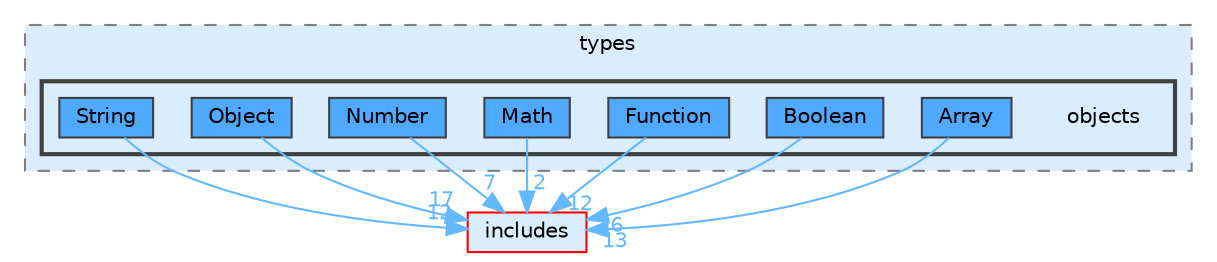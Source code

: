 digraph "lib/types/objects"
{
 // LATEX_PDF_SIZE
  bgcolor="transparent";
  edge [fontname=Helvetica,fontsize=10,labelfontname=Helvetica,labelfontsize=10];
  node [fontname=Helvetica,fontsize=10,shape=box,height=0.2,width=0.4];
  compound=true
  subgraph clusterdir_560694f03ee5bf1136d79e4f1ca1ca37 {
    graph [ bgcolor="#daedff", pencolor="grey50", label="types", fontname=Helvetica,fontsize=10 style="filled,dashed", URL="dir_560694f03ee5bf1136d79e4f1ca1ca37.html",tooltip=""]
  subgraph clusterdir_5cf2d1decf7560474321a2736fa1e755 {
    graph [ bgcolor="#daedff", pencolor="grey25", label="", fontname=Helvetica,fontsize=10 style="filled,bold", URL="dir_5cf2d1decf7560474321a2736fa1e755.html",tooltip=""]
    dir_5cf2d1decf7560474321a2736fa1e755 [shape=plaintext, label="objects"];
  dir_4ef2ccce8ced566b68ce2856cb7dbb5d [label="Array", fillcolor="#4ea9ff", color="grey25", style="filled", URL="dir_4ef2ccce8ced566b68ce2856cb7dbb5d.html",tooltip=""];
  dir_eced1a732f40892e12481ed700ce298c [label="Boolean", fillcolor="#4ea9ff", color="grey25", style="filled", URL="dir_eced1a732f40892e12481ed700ce298c.html",tooltip=""];
  dir_8e394419521e172f5df06492d0bbe20e [label="Function", fillcolor="#4ea9ff", color="grey25", style="filled", URL="dir_8e394419521e172f5df06492d0bbe20e.html",tooltip=""];
  dir_4b9d567d8506c00fa8231f42cd574560 [label="Math", fillcolor="#4ea9ff", color="grey25", style="filled", URL="dir_4b9d567d8506c00fa8231f42cd574560.html",tooltip=""];
  dir_f079aee3a6fd104e067379379838b280 [label="Number", fillcolor="#4ea9ff", color="grey25", style="filled", URL="dir_f079aee3a6fd104e067379379838b280.html",tooltip=""];
  dir_1fe854bcec9b56b8f4dc10d84ac4f9dd [label="Object", fillcolor="#4ea9ff", color="grey25", style="filled", URL="dir_1fe854bcec9b56b8f4dc10d84ac4f9dd.html",tooltip=""];
  dir_17a8ac0f0bc05fc8ceca40a3b30d1874 [label="String", fillcolor="#4ea9ff", color="grey25", style="filled", URL="dir_17a8ac0f0bc05fc8ceca40a3b30d1874.html",tooltip=""];
  }
  }
  dir_09e761304027c904456130627fd4dcf5 [label="includes", fillcolor="#daedff", color="red", style="filled", URL="dir_09e761304027c904456130627fd4dcf5.html",tooltip=""];
  dir_4ef2ccce8ced566b68ce2856cb7dbb5d->dir_09e761304027c904456130627fd4dcf5 [headlabel="13", labeldistance=1.5 headhref="dir_000001_000018.html" href="dir_000001_000018.html" color="steelblue1" fontcolor="steelblue1"];
  dir_eced1a732f40892e12481ed700ce298c->dir_09e761304027c904456130627fd4dcf5 [headlabel="6", labeldistance=1.5 headhref="dir_000005_000018.html" href="dir_000005_000018.html" color="steelblue1" fontcolor="steelblue1"];
  dir_8e394419521e172f5df06492d0bbe20e->dir_09e761304027c904456130627fd4dcf5 [headlabel="12", labeldistance=1.5 headhref="dir_000013_000018.html" href="dir_000013_000018.html" color="steelblue1" fontcolor="steelblue1"];
  dir_4b9d567d8506c00fa8231f42cd574560->dir_09e761304027c904456130627fd4dcf5 [headlabel="2", labeldistance=1.5 headhref="dir_000023_000018.html" href="dir_000023_000018.html" color="steelblue1" fontcolor="steelblue1"];
  dir_f079aee3a6fd104e067379379838b280->dir_09e761304027c904456130627fd4dcf5 [headlabel="7", labeldistance=1.5 headhref="dir_000024_000018.html" href="dir_000024_000018.html" color="steelblue1" fontcolor="steelblue1"];
  dir_1fe854bcec9b56b8f4dc10d84ac4f9dd->dir_09e761304027c904456130627fd4dcf5 [headlabel="17", labeldistance=1.5 headhref="dir_000027_000018.html" href="dir_000027_000018.html" color="steelblue1" fontcolor="steelblue1"];
  dir_17a8ac0f0bc05fc8ceca40a3b30d1874->dir_09e761304027c904456130627fd4dcf5 [headlabel="12", labeldistance=1.5 headhref="dir_000034_000018.html" href="dir_000034_000018.html" color="steelblue1" fontcolor="steelblue1"];
}
